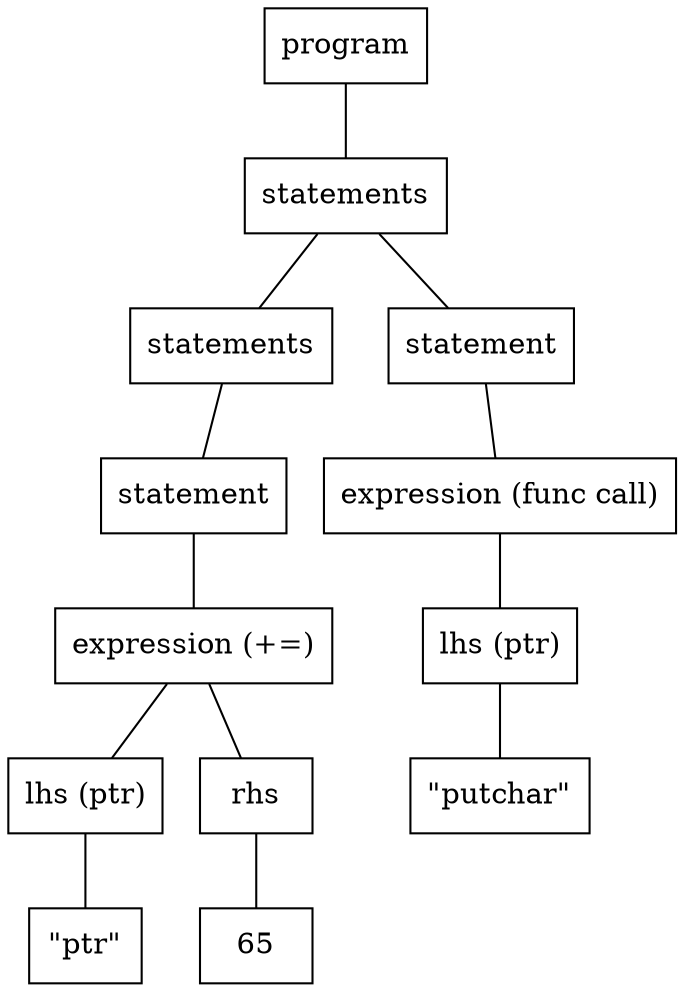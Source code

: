 graph G {
  node [shape=box];

  program -- ss2;

  ss2 [label = "statements"];
  ss2 -- ss1;

  ss1 [label = "statements"];

  s1 [label = "statement"];
  ss1 -- s1;

  e1 [label = "expression (+=)"];
  s1 -- e1;

  l1 [label = "lhs (ptr)"];
  e1 -- l1;

  v1 [label = "\"ptr\""];
  l1 -- v1;

  r1 [label = "rhs"];
  e1 -- r1;

  v2 [label = "65"];
  r1 -- v2;

  s2 [label = "statement"];
  ss2 -- s2;

  e2 [label = "expression (func call)"];
  s2 -- e2;

  l2 [label = "lhs (ptr)"];
  e2 -- l2;

  v3 [label = "\"putchar\""];
  l2 -- v3;
}
